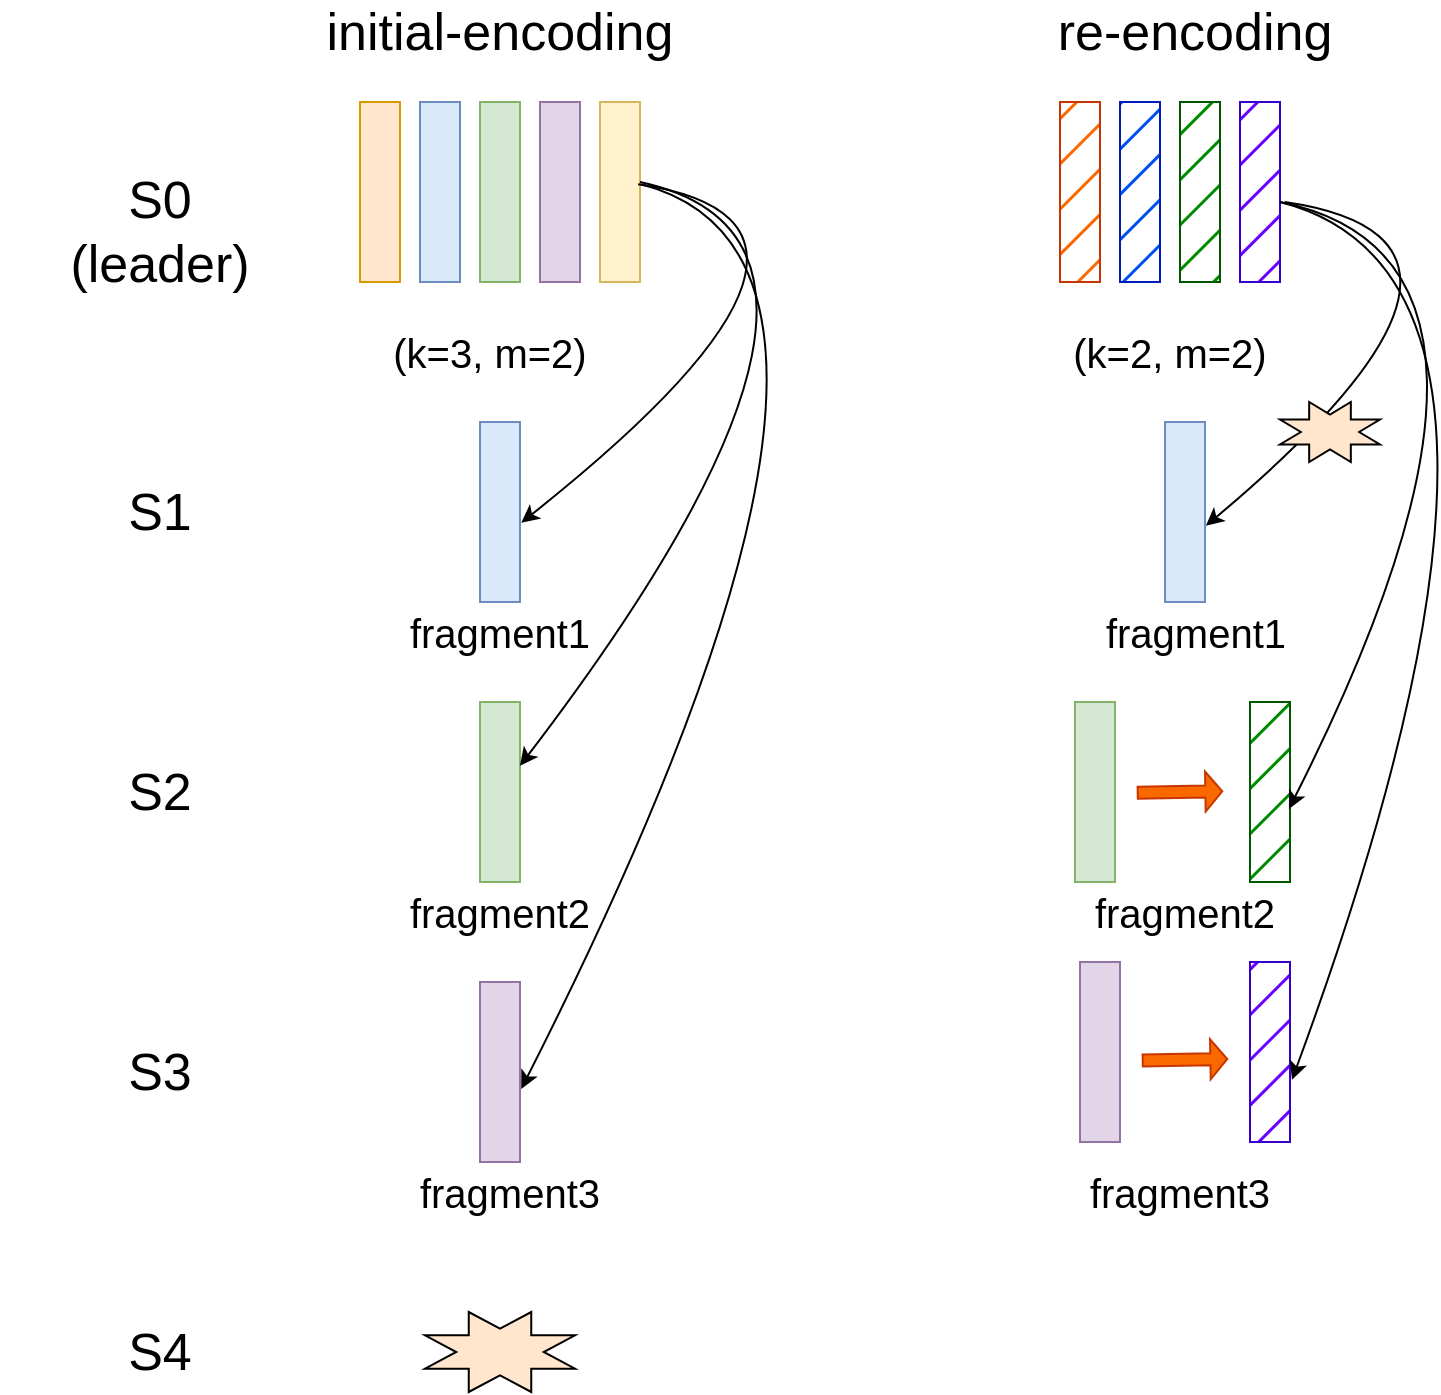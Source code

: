 <mxfile version="21.0.2" type="github" pages="2">
  <diagram id="SL6ob15lRh8jxhUE4xd6" name="第 1 页">
    <mxGraphModel dx="1434" dy="772" grid="1" gridSize="10" guides="1" tooltips="1" connect="0" arrows="1" fold="1" page="1" pageScale="1" pageWidth="3300" pageHeight="4681" background="none" math="0" shadow="0">
      <root>
        <mxCell id="0" />
        <mxCell id="1" parent="0" />
        <mxCell id="m5Q3InxGJ5RgVjl4oCqF-1" value="&lt;font style=&quot;font-size: 26px;&quot;&gt;S0 &lt;br&gt;(leader)&lt;/font&gt;" style="text;html=1;strokeColor=none;fillColor=none;align=center;verticalAlign=middle;whiteSpace=wrap;rounded=0;" parent="1" vertex="1">
          <mxGeometry x="180" y="390" width="160" height="30" as="geometry" />
        </mxCell>
        <mxCell id="m5Q3InxGJ5RgVjl4oCqF-2" value="&lt;font style=&quot;font-size: 26px;&quot;&gt;S3&lt;/font&gt;" style="text;html=1;strokeColor=none;fillColor=none;align=center;verticalAlign=middle;whiteSpace=wrap;rounded=0;" parent="1" vertex="1">
          <mxGeometry x="180" y="810" width="160" height="30" as="geometry" />
        </mxCell>
        <mxCell id="m5Q3InxGJ5RgVjl4oCqF-3" value="&lt;font style=&quot;font-size: 26px;&quot;&gt;S1&lt;/font&gt;" style="text;html=1;strokeColor=none;fillColor=none;align=center;verticalAlign=middle;whiteSpace=wrap;rounded=0;" parent="1" vertex="1">
          <mxGeometry x="180" y="530" width="160" height="30" as="geometry" />
        </mxCell>
        <mxCell id="m5Q3InxGJ5RgVjl4oCqF-4" value="&lt;font style=&quot;font-size: 26px;&quot;&gt;S4&lt;/font&gt;" style="text;html=1;strokeColor=none;fillColor=none;align=center;verticalAlign=middle;whiteSpace=wrap;rounded=0;" parent="1" vertex="1">
          <mxGeometry x="180" y="950" width="160" height="30" as="geometry" />
        </mxCell>
        <mxCell id="m5Q3InxGJ5RgVjl4oCqF-5" value="&lt;font style=&quot;font-size: 26px;&quot;&gt;S2&lt;/font&gt;" style="text;html=1;strokeColor=none;fillColor=none;align=center;verticalAlign=middle;whiteSpace=wrap;rounded=0;" parent="1" vertex="1">
          <mxGeometry x="180" y="670" width="160" height="30" as="geometry" />
        </mxCell>
        <mxCell id="m5Q3InxGJ5RgVjl4oCqF-6" value="" style="rounded=0;whiteSpace=wrap;html=1;fontSize=20;fillColor=#FFE6CC;strokeColor=#d79b00;fillStyle=auto;" parent="1" vertex="1">
          <mxGeometry x="360" y="340" width="20" height="90" as="geometry" />
        </mxCell>
        <mxCell id="m5Q3InxGJ5RgVjl4oCqF-8" value="" style="rounded=0;whiteSpace=wrap;html=1;fontSize=20;fillColor=#dae8fc;strokeColor=#6c8ebf;fillStyle=auto;" parent="1" vertex="1">
          <mxGeometry x="390" y="340" width="20" height="90" as="geometry" />
        </mxCell>
        <mxCell id="m5Q3InxGJ5RgVjl4oCqF-9" value="" style="rounded=0;whiteSpace=wrap;html=1;fontSize=20;fillColor=#d5e8d4;strokeColor=#82b366;fillStyle=auto;" parent="1" vertex="1">
          <mxGeometry x="420" y="340" width="20" height="90" as="geometry" />
        </mxCell>
        <mxCell id="m5Q3InxGJ5RgVjl4oCqF-10" value="" style="rounded=0;whiteSpace=wrap;html=1;fontSize=20;fillColor=#e1d5e7;strokeColor=#9673a6;fillStyle=auto;" parent="1" vertex="1">
          <mxGeometry x="450" y="340" width="20" height="90" as="geometry" />
        </mxCell>
        <mxCell id="m5Q3InxGJ5RgVjl4oCqF-12" value="" style="rounded=0;whiteSpace=wrap;html=1;fontSize=20;fillColor=#fff2cc;strokeColor=#d6b656;fillStyle=auto;" parent="1" vertex="1">
          <mxGeometry x="480" y="340" width="20" height="90" as="geometry" />
        </mxCell>
        <mxCell id="m5Q3InxGJ5RgVjl4oCqF-13" value="(k=3, m=2)" style="text;html=1;strokeColor=none;fillColor=none;align=center;verticalAlign=middle;whiteSpace=wrap;rounded=0;fillStyle=auto;fontSize=20;" parent="1" vertex="1">
          <mxGeometry x="360" y="450" width="130" height="30" as="geometry" />
        </mxCell>
        <mxCell id="m5Q3InxGJ5RgVjl4oCqF-14" value="" style="rounded=0;whiteSpace=wrap;html=1;fontSize=20;fillColor=#dae8fc;strokeColor=#6c8ebf;fillStyle=auto;" parent="1" vertex="1">
          <mxGeometry x="420" y="500" width="20" height="90" as="geometry" />
        </mxCell>
        <mxCell id="m5Q3InxGJ5RgVjl4oCqF-16" value="" style="rounded=0;whiteSpace=wrap;html=1;fontSize=20;fillColor=#d5e8d4;strokeColor=#82b366;fillStyle=auto;" parent="1" vertex="1">
          <mxGeometry x="420" y="640" width="20" height="90" as="geometry" />
        </mxCell>
        <mxCell id="m5Q3InxGJ5RgVjl4oCqF-17" value="" style="rounded=0;whiteSpace=wrap;html=1;fontSize=20;fillColor=#e1d5e7;strokeColor=#9673a6;fillStyle=auto;" parent="1" vertex="1">
          <mxGeometry x="420" y="780" width="20" height="90" as="geometry" />
        </mxCell>
        <mxCell id="m5Q3InxGJ5RgVjl4oCqF-19" value="fragment1" style="text;html=1;strokeColor=none;fillColor=none;align=center;verticalAlign=middle;whiteSpace=wrap;rounded=0;fillStyle=auto;fontSize=20;" parent="1" vertex="1">
          <mxGeometry x="365" y="590" width="130" height="30" as="geometry" />
        </mxCell>
        <mxCell id="m5Q3InxGJ5RgVjl4oCqF-20" value="fragment2" style="text;html=1;strokeColor=none;fillColor=none;align=center;verticalAlign=middle;whiteSpace=wrap;rounded=0;fillStyle=auto;fontSize=20;" parent="1" vertex="1">
          <mxGeometry x="365" y="730" width="130" height="30" as="geometry" />
        </mxCell>
        <mxCell id="m5Q3InxGJ5RgVjl4oCqF-21" value="fragment3" style="text;html=1;strokeColor=none;fillColor=none;align=center;verticalAlign=middle;whiteSpace=wrap;rounded=0;fillStyle=auto;fontSize=20;" parent="1" vertex="1">
          <mxGeometry x="370" y="870" width="130" height="30" as="geometry" />
        </mxCell>
        <mxCell id="m5Q3InxGJ5RgVjl4oCqF-23" value="" style="curved=1;endArrow=classic;html=1;rounded=0;fontSize=26;exitX=0.954;exitY=0.457;exitDx=0;exitDy=0;exitPerimeter=0;entryX=1.031;entryY=0.56;entryDx=0;entryDy=0;entryPerimeter=0;" parent="1" source="m5Q3InxGJ5RgVjl4oCqF-12" target="m5Q3InxGJ5RgVjl4oCqF-14" edge="1">
          <mxGeometry width="50" height="50" relative="1" as="geometry">
            <mxPoint x="660" y="560" as="sourcePoint" />
            <mxPoint x="710" y="510" as="targetPoint" />
            <Array as="points">
              <mxPoint x="630" y="400" />
            </Array>
          </mxGeometry>
        </mxCell>
        <mxCell id="m5Q3InxGJ5RgVjl4oCqF-24" value="" style="curved=1;endArrow=classic;html=1;rounded=0;fontSize=26;" parent="1" target="m5Q3InxGJ5RgVjl4oCqF-16" edge="1">
          <mxGeometry width="50" height="50" relative="1" as="geometry">
            <mxPoint x="500" y="380" as="sourcePoint" />
            <mxPoint x="450.62" y="560.4" as="targetPoint" />
            <Array as="points">
              <mxPoint x="640" y="410" />
            </Array>
          </mxGeometry>
        </mxCell>
        <mxCell id="m5Q3InxGJ5RgVjl4oCqF-25" value="" style="curved=1;endArrow=classic;html=1;rounded=0;fontSize=26;exitX=1.031;exitY=0.457;exitDx=0;exitDy=0;exitPerimeter=0;entryX=1.031;entryY=0.594;entryDx=0;entryDy=0;entryPerimeter=0;" parent="1" source="m5Q3InxGJ5RgVjl4oCqF-12" target="m5Q3InxGJ5RgVjl4oCqF-17" edge="1">
          <mxGeometry width="50" height="50" relative="1" as="geometry">
            <mxPoint x="519.08" y="401.13" as="sourcePoint" />
            <mxPoint x="460.62" y="570.4" as="targetPoint" />
            <Array as="points">
              <mxPoint x="650" y="420" />
            </Array>
          </mxGeometry>
        </mxCell>
        <mxCell id="m5Q3InxGJ5RgVjl4oCqF-27" value="" style="verticalLabelPosition=bottom;verticalAlign=top;html=1;shape=mxgraph.basic.8_point_star;fillStyle=auto;fontSize=26;fillColor=#FFE6CC;" parent="1" vertex="1">
          <mxGeometry x="392.5" y="945" width="75" height="40" as="geometry" />
        </mxCell>
        <mxCell id="m5Q3InxGJ5RgVjl4oCqF-28" value="" style="rounded=0;whiteSpace=wrap;html=1;fontSize=20;fillColor=#fa6800;strokeColor=#C73500;fillStyle=hatch;fontColor=#000000;" parent="1" vertex="1">
          <mxGeometry x="710" y="340" width="20" height="90" as="geometry" />
        </mxCell>
        <mxCell id="m5Q3InxGJ5RgVjl4oCqF-29" value="" style="rounded=0;whiteSpace=wrap;html=1;fontSize=20;fillColor=#0050ef;strokeColor=#001DBC;fillStyle=hatch;fontColor=#ffffff;" parent="1" vertex="1">
          <mxGeometry x="740" y="340" width="20" height="90" as="geometry" />
        </mxCell>
        <mxCell id="m5Q3InxGJ5RgVjl4oCqF-30" value="" style="rounded=0;whiteSpace=wrap;html=1;fontSize=20;fillColor=#008a00;strokeColor=#005700;fillStyle=hatch;fontColor=#ffffff;" parent="1" vertex="1">
          <mxGeometry x="770" y="340" width="20" height="90" as="geometry" />
        </mxCell>
        <mxCell id="m5Q3InxGJ5RgVjl4oCqF-31" value="" style="rounded=0;whiteSpace=wrap;html=1;fontSize=20;fillColor=#6a00ff;strokeColor=#3700CC;fillStyle=hatch;fontColor=#ffffff;" parent="1" vertex="1">
          <mxGeometry x="800" y="340" width="20" height="90" as="geometry" />
        </mxCell>
        <mxCell id="m5Q3InxGJ5RgVjl4oCqF-33" value="(k=2, m=2)" style="text;html=1;strokeColor=none;fillColor=none;align=center;verticalAlign=middle;whiteSpace=wrap;rounded=0;fillStyle=auto;fontSize=20;" parent="1" vertex="1">
          <mxGeometry x="700" y="450" width="130" height="30" as="geometry" />
        </mxCell>
        <mxCell id="m5Q3InxGJ5RgVjl4oCqF-36" value="fragment1" style="text;html=1;strokeColor=none;fillColor=none;align=center;verticalAlign=middle;whiteSpace=wrap;rounded=0;fillStyle=auto;fontSize=20;" parent="1" vertex="1">
          <mxGeometry x="712.5" y="590" width="130" height="30" as="geometry" />
        </mxCell>
        <mxCell id="m5Q3InxGJ5RgVjl4oCqF-37" value="re-encoding" style="text;html=1;strokeColor=none;fillColor=none;align=center;verticalAlign=middle;whiteSpace=wrap;rounded=0;fillStyle=hatch;fontSize=26;" parent="1" vertex="1">
          <mxGeometry x="695" y="290" width="165" height="30" as="geometry" />
        </mxCell>
        <mxCell id="m5Q3InxGJ5RgVjl4oCqF-38" value="" style="rounded=0;whiteSpace=wrap;html=1;fontSize=20;fillColor=#008a00;strokeColor=#005700;fillStyle=hatch;fontColor=#ffffff;" parent="1" vertex="1">
          <mxGeometry x="805" y="640" width="20" height="90" as="geometry" />
        </mxCell>
        <mxCell id="m5Q3InxGJ5RgVjl4oCqF-39" value="fragment2" style="text;html=1;strokeColor=none;fillColor=none;align=center;verticalAlign=middle;whiteSpace=wrap;rounded=0;fillStyle=auto;fontSize=20;" parent="1" vertex="1">
          <mxGeometry x="705" y="730" width="135" height="30" as="geometry" />
        </mxCell>
        <mxCell id="m5Q3InxGJ5RgVjl4oCqF-40" value="" style="rounded=0;whiteSpace=wrap;html=1;fontSize=20;fillColor=#e1d5e7;strokeColor=#9673a6;fillStyle=auto;" parent="1" vertex="1">
          <mxGeometry x="720" y="770" width="20" height="90" as="geometry" />
        </mxCell>
        <mxCell id="m5Q3InxGJ5RgVjl4oCqF-41" value="fragment3" style="text;html=1;strokeColor=none;fillColor=none;align=center;verticalAlign=middle;whiteSpace=wrap;rounded=0;fillStyle=auto;fontSize=20;" parent="1" vertex="1">
          <mxGeometry x="705" y="870" width="130" height="30" as="geometry" />
        </mxCell>
        <mxCell id="m5Q3InxGJ5RgVjl4oCqF-47" value="initial-encoding" style="text;html=1;strokeColor=none;fillColor=none;align=center;verticalAlign=middle;whiteSpace=wrap;rounded=0;fillStyle=hatch;fontSize=26;" parent="1" vertex="1">
          <mxGeometry x="335" y="290" width="190" height="30" as="geometry" />
        </mxCell>
        <mxCell id="m5Q3InxGJ5RgVjl4oCqF-48" value="" style="rounded=0;whiteSpace=wrap;html=1;fontSize=20;fillColor=#dae8fc;strokeColor=#6c8ebf;fillStyle=auto;" parent="1" vertex="1">
          <mxGeometry x="762.5" y="500" width="20" height="90" as="geometry" />
        </mxCell>
        <mxCell id="m5Q3InxGJ5RgVjl4oCqF-49" value="" style="rounded=0;whiteSpace=wrap;html=1;fontSize=20;fillColor=#d5e8d4;strokeColor=#82b366;fillStyle=auto;" parent="1" vertex="1">
          <mxGeometry x="717.5" y="640" width="20" height="90" as="geometry" />
        </mxCell>
        <mxCell id="m5Q3InxGJ5RgVjl4oCqF-51" value="" style="shape=singleArrow;direction=north;whiteSpace=wrap;html=1;fillStyle=auto;fontSize=26;fillColor=#fa6800;rotation=89;fontColor=#000000;strokeColor=#C73500;" parent="1" vertex="1">
          <mxGeometry x="760" y="663.86" width="20" height="42.28" as="geometry" />
        </mxCell>
        <mxCell id="m5Q3InxGJ5RgVjl4oCqF-52" value="" style="curved=1;endArrow=classic;html=1;rounded=0;fontSize=26;exitX=0.954;exitY=0.457;exitDx=0;exitDy=0;exitPerimeter=0;entryX=1.021;entryY=0.577;entryDx=0;entryDy=0;entryPerimeter=0;" parent="1" target="m5Q3InxGJ5RgVjl4oCqF-48" edge="1">
          <mxGeometry width="50" height="50" relative="1" as="geometry">
            <mxPoint x="822.32" y="390.0" as="sourcePoint" />
            <mxPoint x="824.46" y="548.87" as="targetPoint" />
            <Array as="points">
              <mxPoint x="953.24" y="408.87" />
            </Array>
          </mxGeometry>
        </mxCell>
        <mxCell id="m5Q3InxGJ5RgVjl4oCqF-53" value="" style="curved=1;endArrow=classic;html=1;rounded=0;fontSize=26;entryX=0.973;entryY=0.594;entryDx=0;entryDy=0;entryPerimeter=0;" parent="1" target="m5Q3InxGJ5RgVjl4oCqF-38" edge="1">
          <mxGeometry width="50" height="50" relative="1" as="geometry">
            <mxPoint x="820" y="390" as="sourcePoint" />
            <mxPoint x="834.46" y="558.87" as="targetPoint" />
            <Array as="points">
              <mxPoint x="963.24" y="418.87" />
            </Array>
          </mxGeometry>
        </mxCell>
        <mxCell id="m5Q3InxGJ5RgVjl4oCqF-55" value="" style="rounded=0;whiteSpace=wrap;html=1;fontSize=20;fillColor=#6a00ff;strokeColor=#3700CC;fillStyle=hatch;fontColor=#ffffff;" parent="1" vertex="1">
          <mxGeometry x="805" y="770" width="20" height="90" as="geometry" />
        </mxCell>
        <mxCell id="m5Q3InxGJ5RgVjl4oCqF-57" value="" style="shape=singleArrow;direction=north;whiteSpace=wrap;html=1;fillStyle=auto;fontSize=26;fillColor=#fa6800;rotation=89;fontColor=#000000;strokeColor=#C73500;" parent="1" vertex="1">
          <mxGeometry x="762.5" y="797.72" width="20" height="42.28" as="geometry" />
        </mxCell>
        <mxCell id="m5Q3InxGJ5RgVjl4oCqF-58" value="" style="curved=1;endArrow=classic;html=1;rounded=0;fontSize=26;entryX=1.05;entryY=0.654;entryDx=0;entryDy=0;entryPerimeter=0;" parent="1" target="m5Q3InxGJ5RgVjl4oCqF-55" edge="1">
          <mxGeometry width="50" height="50" relative="1" as="geometry">
            <mxPoint x="820" y="390" as="sourcePoint" />
            <mxPoint x="834.46" y="703.46" as="targetPoint" />
            <Array as="points">
              <mxPoint x="973.24" y="428.87" />
            </Array>
          </mxGeometry>
        </mxCell>
        <mxCell id="m5Q3InxGJ5RgVjl4oCqF-59" value="" style="verticalLabelPosition=bottom;verticalAlign=top;html=1;shape=mxgraph.basic.8_point_star;fillStyle=auto;fontSize=26;fillColor=#FFE6CC;" parent="1" vertex="1">
          <mxGeometry x="820" y="490" width="50" height="30" as="geometry" />
        </mxCell>
      </root>
    </mxGraphModel>
  </diagram>
  <diagram id="DXkDTJ7eDUA0EIqlZ4gE" name="第 2 页">
    <mxGraphModel dx="1434" dy="772" grid="0" gridSize="10" guides="1" tooltips="1" connect="1" arrows="1" fold="1" page="1" pageScale="1" pageWidth="3300" pageHeight="4681" math="0" shadow="0">
      <root>
        <mxCell id="0" />
        <mxCell id="1" parent="0" />
        <mxCell id="xWlNGfQ7vW6F0kL3hi7I-9" value="" style="rounded=0;whiteSpace=wrap;html=1;" parent="1" vertex="1">
          <mxGeometry x="269" y="550" width="510" height="63" as="geometry" />
        </mxCell>
        <mxCell id="xWlNGfQ7vW6F0kL3hi7I-3" style="edgeStyle=orthogonalEdgeStyle;rounded=0;orthogonalLoop=1;jettySize=auto;html=1;" parent="1" source="xWlNGfQ7vW6F0kL3hi7I-1" target="xWlNGfQ7vW6F0kL3hi7I-2" edge="1">
          <mxGeometry relative="1" as="geometry" />
        </mxCell>
        <mxCell id="xWlNGfQ7vW6F0kL3hi7I-1" value="&lt;font style=&quot;font-size: 14px;&quot;&gt;Memtable&lt;/font&gt;" style="rounded=0;whiteSpace=wrap;html=1;" parent="1" vertex="1">
          <mxGeometry x="285" y="316" width="99" height="41" as="geometry" />
        </mxCell>
        <mxCell id="xWlNGfQ7vW6F0kL3hi7I-6" style="edgeStyle=orthogonalEdgeStyle;rounded=0;orthogonalLoop=1;jettySize=auto;html=1;" parent="1" source="xWlNGfQ7vW6F0kL3hi7I-2" target="xWlNGfQ7vW6F0kL3hi7I-4" edge="1">
          <mxGeometry relative="1" as="geometry" />
        </mxCell>
        <mxCell id="xWlNGfQ7vW6F0kL3hi7I-7" style="edgeStyle=orthogonalEdgeStyle;rounded=0;orthogonalLoop=1;jettySize=auto;html=1;entryX=0.5;entryY=0;entryDx=0;entryDy=0;" parent="1" source="xWlNGfQ7vW6F0kL3hi7I-2" target="xWlNGfQ7vW6F0kL3hi7I-5" edge="1">
          <mxGeometry relative="1" as="geometry" />
        </mxCell>
        <mxCell id="xWlNGfQ7vW6F0kL3hi7I-2" value="&lt;font style=&quot;font-size: 13px;&quot;&gt;Immutable mem&lt;/font&gt;" style="rounded=0;whiteSpace=wrap;html=1;" parent="1" vertex="1">
          <mxGeometry x="510" y="316" width="111" height="41" as="geometry" />
        </mxCell>
        <mxCell id="xWlNGfQ7vW6F0kL3hi7I-18" style="edgeStyle=orthogonalEdgeStyle;rounded=0;orthogonalLoop=1;jettySize=auto;html=1;entryX=0.5;entryY=0;entryDx=0;entryDy=0;fontSize=14;" parent="1" source="xWlNGfQ7vW6F0kL3hi7I-4" target="xWlNGfQ7vW6F0kL3hi7I-17" edge="1">
          <mxGeometry relative="1" as="geometry" />
        </mxCell>
        <mxCell id="xWlNGfQ7vW6F0kL3hi7I-4" value="&lt;font style=&quot;font-size: 13px;&quot;&gt;001.sst&lt;/font&gt;" style="rounded=0;whiteSpace=wrap;html=1;" parent="1" vertex="1">
          <mxGeometry x="431" y="448" width="81" height="37" as="geometry" />
        </mxCell>
        <mxCell id="xWlNGfQ7vW6F0kL3hi7I-20" style="edgeStyle=orthogonalEdgeStyle;rounded=0;orthogonalLoop=1;jettySize=auto;html=1;entryX=0.5;entryY=0;entryDx=0;entryDy=0;fontSize=14;" parent="1" source="xWlNGfQ7vW6F0kL3hi7I-5" target="xWlNGfQ7vW6F0kL3hi7I-19" edge="1">
          <mxGeometry relative="1" as="geometry" />
        </mxCell>
        <mxCell id="xWlNGfQ7vW6F0kL3hi7I-5" value="&lt;font style=&quot;font-size: 13px;&quot;&gt;002.sst&lt;/font&gt;" style="rounded=0;whiteSpace=wrap;html=1;" parent="1" vertex="1">
          <mxGeometry x="615" y="448" width="81" height="37" as="geometry" />
        </mxCell>
        <mxCell id="xWlNGfQ7vW6F0kL3hi7I-8" value="KV separation" style="text;html=1;strokeColor=none;fillColor=none;align=center;verticalAlign=middle;whiteSpace=wrap;rounded=0;" parent="1" vertex="1">
          <mxGeometry x="571" y="367" width="81" height="30" as="geometry" />
        </mxCell>
        <mxCell id="xWlNGfQ7vW6F0kL3hi7I-10" value="WAL Zones" style="rounded=0;whiteSpace=wrap;html=1;" parent="1" vertex="1">
          <mxGeometry x="282" y="563" width="98" height="38" as="geometry" />
        </mxCell>
        <mxCell id="xWlNGfQ7vW6F0kL3hi7I-12" style="edgeStyle=orthogonalEdgeStyle;rounded=0;orthogonalLoop=1;jettySize=auto;html=1;" parent="1" source="xWlNGfQ7vW6F0kL3hi7I-11" target="xWlNGfQ7vW6F0kL3hi7I-1" edge="1">
          <mxGeometry relative="1" as="geometry" />
        </mxCell>
        <mxCell id="xWlNGfQ7vW6F0kL3hi7I-14" style="edgeStyle=orthogonalEdgeStyle;rounded=0;orthogonalLoop=1;jettySize=auto;html=1;entryX=0;entryY=0.5;entryDx=0;entryDy=0;fontSize=14;" parent="1" source="xWlNGfQ7vW6F0kL3hi7I-11" target="xWlNGfQ7vW6F0kL3hi7I-13" edge="1">
          <mxGeometry relative="1" as="geometry" />
        </mxCell>
        <mxCell id="xWlNGfQ7vW6F0kL3hi7I-11" value="&lt;font style=&quot;font-size: 14px;&quot;&gt;Put&lt;/font&gt;" style="text;html=1;strokeColor=none;fillColor=none;align=center;verticalAlign=middle;whiteSpace=wrap;rounded=0;" parent="1" vertex="1">
          <mxGeometry x="111" y="321.5" width="44" height="30" as="geometry" />
        </mxCell>
        <mxCell id="xWlNGfQ7vW6F0kL3hi7I-15" style="edgeStyle=orthogonalEdgeStyle;rounded=0;orthogonalLoop=1;jettySize=auto;html=1;fontSize=14;" parent="1" source="xWlNGfQ7vW6F0kL3hi7I-13" target="xWlNGfQ7vW6F0kL3hi7I-10" edge="1">
          <mxGeometry relative="1" as="geometry" />
        </mxCell>
        <mxCell id="xWlNGfQ7vW6F0kL3hi7I-13" value="&lt;font style=&quot;font-size: 13px;&quot;&gt;001.log&lt;/font&gt;" style="rounded=0;whiteSpace=wrap;html=1;" parent="1" vertex="1">
          <mxGeometry x="282" y="420" width="98" height="28" as="geometry" />
        </mxCell>
        <mxCell id="xWlNGfQ7vW6F0kL3hi7I-16" value="ZNS SSD" style="text;html=1;strokeColor=none;fillColor=none;align=center;verticalAlign=middle;whiteSpace=wrap;rounded=0;fontSize=14;" parent="1" vertex="1">
          <mxGeometry x="464" y="622" width="93" height="30" as="geometry" />
        </mxCell>
        <mxCell id="xWlNGfQ7vW6F0kL3hi7I-17" value="Key SST Zones" style="rounded=0;whiteSpace=wrap;html=1;" parent="1" vertex="1">
          <mxGeometry x="422.5" y="562.5" width="98" height="38" as="geometry" />
        </mxCell>
        <mxCell id="xWlNGfQ7vW6F0kL3hi7I-19" value="Value SST Zones" style="rounded=0;whiteSpace=wrap;html=1;" parent="1" vertex="1">
          <mxGeometry x="547" y="562.5" width="217" height="38" as="geometry" />
        </mxCell>
        <mxCell id="98QDRmUCvuWnr2fPe7nm-1" value="" style="rounded=0;whiteSpace=wrap;html=1;strokeWidth=2;strokeColor=#000000;" vertex="1" parent="1">
          <mxGeometry x="332" y="1054" width="43" height="36" as="geometry" />
        </mxCell>
        <mxCell id="98QDRmUCvuWnr2fPe7nm-2" value="" style="rounded=0;whiteSpace=wrap;html=1;strokeWidth=2;fillColor=#d80073;fontColor=#ffffff;strokeColor=#000000;" vertex="1" parent="1">
          <mxGeometry x="375" y="1054" width="43" height="36" as="geometry" />
        </mxCell>
        <mxCell id="98QDRmUCvuWnr2fPe7nm-3" value="" style="rounded=0;whiteSpace=wrap;html=1;strokeWidth=2;strokeColor=#000000;" vertex="1" parent="1">
          <mxGeometry x="418" y="1054" width="43" height="36" as="geometry" />
        </mxCell>
        <mxCell id="98QDRmUCvuWnr2fPe7nm-4" value="" style="rounded=0;whiteSpace=wrap;html=1;strokeWidth=2;fillColor=#60a917;fontColor=#ffffff;strokeColor=#000000;" vertex="1" parent="1">
          <mxGeometry x="461" y="1054" width="43" height="36" as="geometry" />
        </mxCell>
        <mxCell id="98QDRmUCvuWnr2fPe7nm-5" value="" style="rounded=0;whiteSpace=wrap;html=1;strokeWidth=2;strokeColor=#000000;" vertex="1" parent="1">
          <mxGeometry x="504" y="1054" width="43" height="36" as="geometry" />
        </mxCell>
        <mxCell id="98QDRmUCvuWnr2fPe7nm-6" value="" style="rounded=0;whiteSpace=wrap;html=1;strokeWidth=2;fillColor=#1ba1e2;fontColor=#ffffff;strokeColor=#000000;" vertex="1" parent="1">
          <mxGeometry x="547" y="1054" width="43" height="36" as="geometry" />
        </mxCell>
        <mxCell id="98QDRmUCvuWnr2fPe7nm-7" value="" style="rounded=0;whiteSpace=wrap;html=1;strokeWidth=2;fillColor=#60a917;fontColor=#ffffff;strokeColor=#000000;" vertex="1" parent="1">
          <mxGeometry x="590" y="1054" width="43" height="36" as="geometry" />
        </mxCell>
        <mxCell id="98QDRmUCvuWnr2fPe7nm-8" value="" style="rounded=0;whiteSpace=wrap;html=1;strokeWidth=2;strokeColor=#000000;fillColor=#60a917;fontColor=#ffffff;" vertex="1" parent="1">
          <mxGeometry x="633" y="1054" width="43" height="36" as="geometry" />
        </mxCell>
        <mxCell id="98QDRmUCvuWnr2fPe7nm-9" value="" style="rounded=0;whiteSpace=wrap;html=1;strokeWidth=2;fillColor=#d80073;fontColor=#ffffff;strokeColor=#000000;" vertex="1" parent="1">
          <mxGeometry x="343" y="1142" width="21" height="18" as="geometry" />
        </mxCell>
        <mxCell id="98QDRmUCvuWnr2fPe7nm-10" value="write: Compute" style="text;html=1;strokeColor=none;fillColor=none;align=center;verticalAlign=middle;whiteSpace=wrap;rounded=0;" vertex="1" parent="1">
          <mxGeometry x="371" y="1136" width="87" height="30" as="geometry" />
        </mxCell>
        <mxCell id="98QDRmUCvuWnr2fPe7nm-11" value="" style="rounded=0;whiteSpace=wrap;html=1;strokeWidth=2;fillColor=#1ba1e2;fontColor=#ffffff;strokeColor=#000000;" vertex="1" parent="1">
          <mxGeometry x="343" y="1175" width="21" height="18" as="geometry" />
        </mxCell>
        <mxCell id="98QDRmUCvuWnr2fPe7nm-12" value="write: Memory" style="text;html=1;strokeColor=none;fillColor=none;align=center;verticalAlign=middle;whiteSpace=wrap;rounded=0;" vertex="1" parent="1">
          <mxGeometry x="369" y="1169" width="87" height="30" as="geometry" />
        </mxCell>
        <mxCell id="98QDRmUCvuWnr2fPe7nm-13" value="" style="rounded=0;whiteSpace=wrap;html=1;strokeWidth=2;fillColor=#60a917;fontColor=#ffffff;strokeColor=#000000;" vertex="1" parent="1">
          <mxGeometry x="343" y="1211" width="21" height="17" as="geometry" />
        </mxCell>
        <mxCell id="98QDRmUCvuWnr2fPe7nm-14" value="read: C &amp;amp; M" style="text;html=1;strokeColor=none;fillColor=none;align=center;verticalAlign=middle;whiteSpace=wrap;rounded=0;" vertex="1" parent="1">
          <mxGeometry x="366" y="1204.5" width="85" height="30" as="geometry" />
        </mxCell>
        <mxCell id="98QDRmUCvuWnr2fPe7nm-15" value="" style="rounded=0;whiteSpace=wrap;html=1;strokeWidth=2;strokeColor=#000000;" vertex="1" parent="1">
          <mxGeometry x="343" y="1244" width="21" height="17" as="geometry" />
        </mxCell>
        <mxCell id="98QDRmUCvuWnr2fPe7nm-16" value="invalid" style="text;html=1;strokeColor=none;fillColor=none;align=center;verticalAlign=middle;whiteSpace=wrap;rounded=0;" vertex="1" parent="1">
          <mxGeometry x="366" y="1240.25" width="64" height="24.5" as="geometry" />
        </mxCell>
      </root>
    </mxGraphModel>
  </diagram>
</mxfile>
